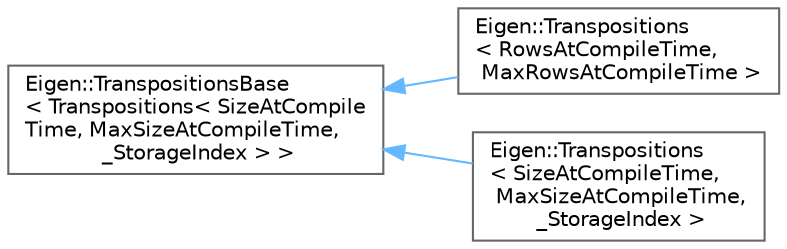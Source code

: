 digraph "Graphical Class Hierarchy"
{
 // LATEX_PDF_SIZE
  bgcolor="transparent";
  edge [fontname=Helvetica,fontsize=10,labelfontname=Helvetica,labelfontsize=10];
  node [fontname=Helvetica,fontsize=10,shape=box,height=0.2,width=0.4];
  rankdir="LR";
  Node0 [id="Node000000",label="Eigen::TranspositionsBase\l\< Transpositions\< SizeAtCompile\lTime, MaxSizeAtCompileTime,\l _StorageIndex \> \>",height=0.2,width=0.4,color="grey40", fillcolor="white", style="filled",URL="$classEigen_1_1TranspositionsBase.html",tooltip=" "];
  Node0 -> Node1 [id="edge1312_Node000000_Node000001",dir="back",color="steelblue1",style="solid",tooltip=" "];
  Node1 [id="Node000001",label="Eigen::Transpositions\l\< RowsAtCompileTime,\l MaxRowsAtCompileTime \>",height=0.2,width=0.4,color="grey40", fillcolor="white", style="filled",URL="$classEigen_1_1Transpositions.html",tooltip=" "];
  Node0 -> Node2 [id="edge1313_Node000000_Node000002",dir="back",color="steelblue1",style="solid",tooltip=" "];
  Node2 [id="Node000002",label="Eigen::Transpositions\l\< SizeAtCompileTime,\l MaxSizeAtCompileTime,\l _StorageIndex \>",height=0.2,width=0.4,color="grey40", fillcolor="white", style="filled",URL="$classEigen_1_1Transpositions.html",tooltip="Represents a sequence of transpositions (row/column interchange)"];
}
